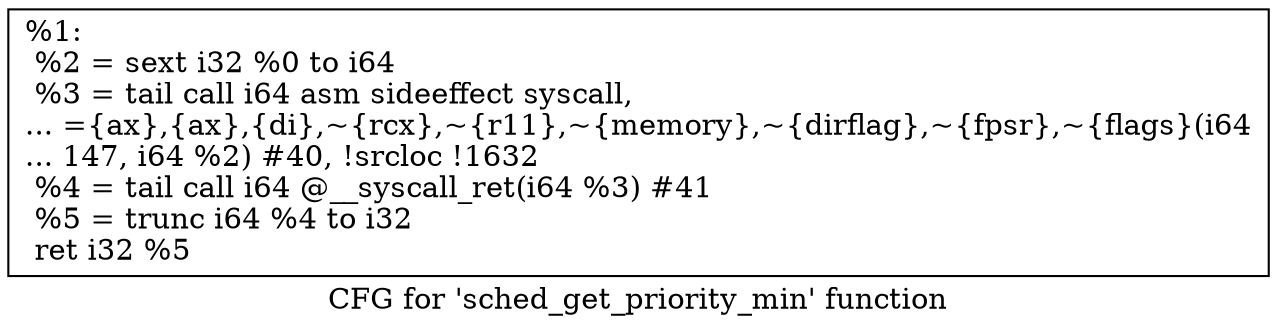 digraph "CFG for 'sched_get_priority_min' function" {
	label="CFG for 'sched_get_priority_min' function";

	Node0x190d280 [shape=record,label="{%1:\l  %2 = sext i32 %0 to i64\l  %3 = tail call i64 asm sideeffect syscall,\l... =\{ax\},\{ax\},\{di\},~\{rcx\},~\{r11\},~\{memory\},~\{dirflag\},~\{fpsr\},~\{flags\}(i64\l... 147, i64 %2) #40, !srcloc !1632\l  %4 = tail call i64 @__syscall_ret(i64 %3) #41\l  %5 = trunc i64 %4 to i32\l  ret i32 %5\l}"];
}
